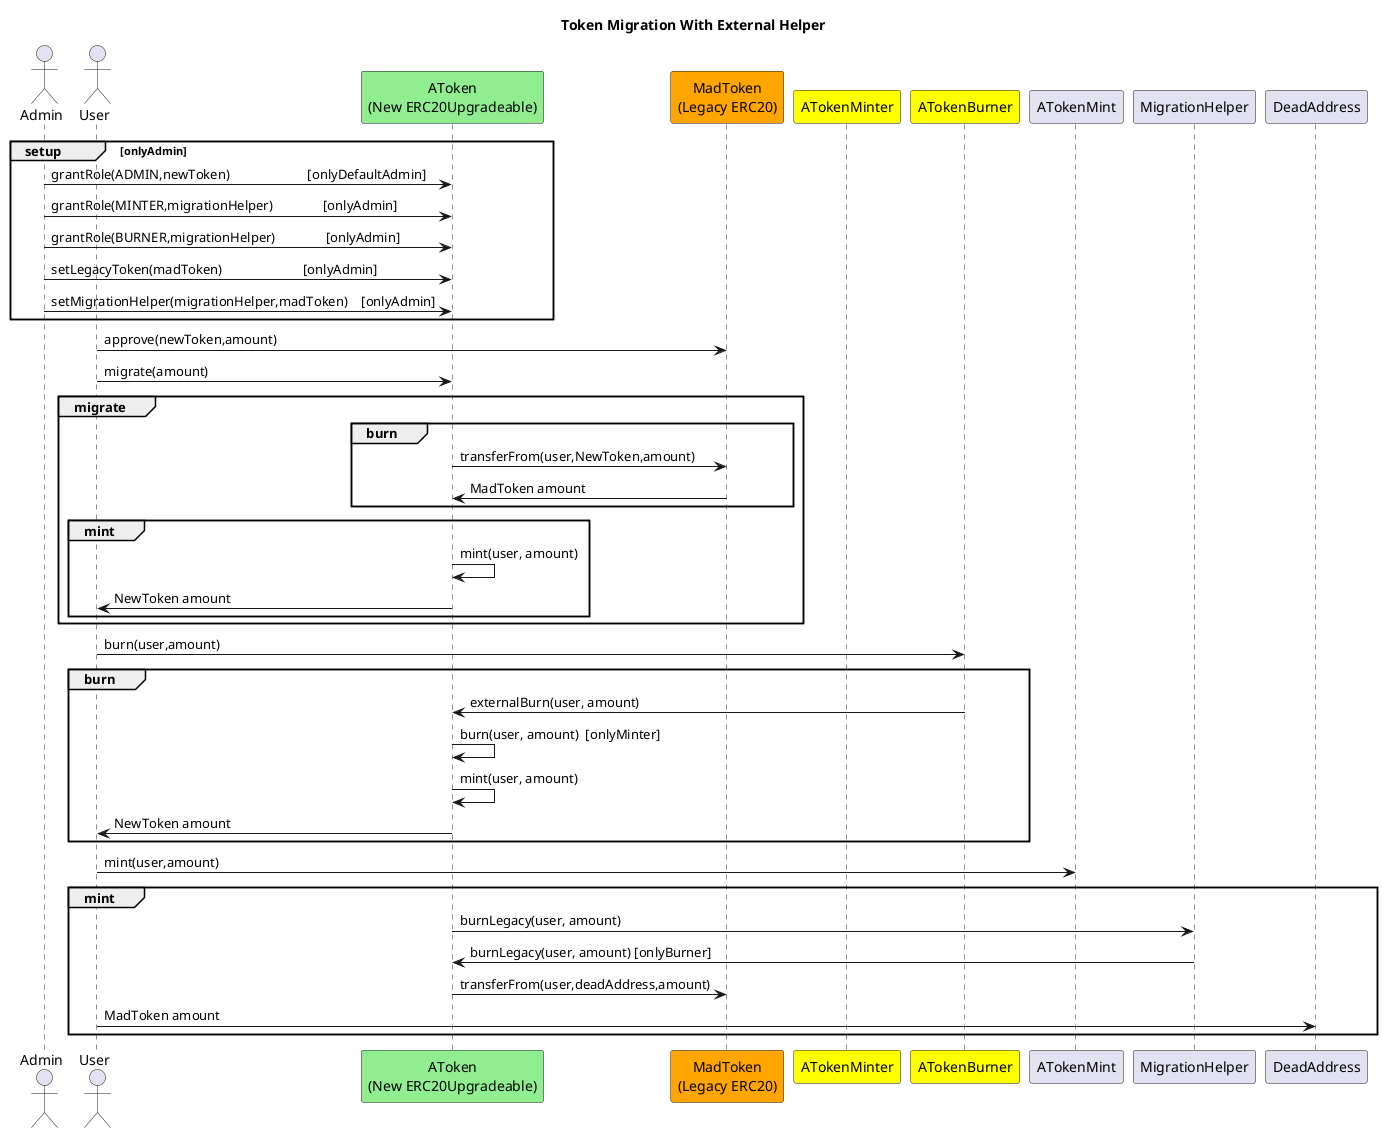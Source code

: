 @startuml name
Actor Admin
Actor User
' Participant "MadnetFactory" as MadnetFactory #lightgreen
Participant "AToken\n(New ERC20Upgradeable)" as NewToken #lightgreen
Participant "MadToken\n(Legacy ERC20)" as MadToken #orange
Participant ATokenMinter #yellow
Participant ATokenBurner #yellow
title Token Migration With External Helper

group setup    [onlyAdmin]
    Admin -> NewToken : grantRole(ADMIN,newToken)                       [onlyDefaultAdmin]
    Admin -> NewToken : grantRole(MINTER,migrationHelper)               [onlyAdmin]
    Admin -> NewToken : grantRole(BURNER,migrationHelper)               [onlyAdmin]
    Admin -> NewToken : setLegacyToken(madToken)                        [onlyAdmin]
    Admin -> NewToken : setMigrationHelper(migrationHelper,madToken)    [onlyAdmin]
end
User -> MadToken : approve(newToken,amount)
User -> NewToken : migrate(amount)
group migrate
    group burn       
        NewToken -> MadToken : transferFrom(user,NewToken,amount)
        MadToken -> NewToken: MadToken amount
    end
    group mint        
        NewToken -> NewToken : mint(user, amount)
        NewToken -> User: NewToken amount
    end
end
User -> ATokenBurner : burn(user,amount)

    group burn       
        ATokenBurner -> NewToken : externalBurn(user, amount) 
        NewToken -> NewToken : burn(user, amount)  [onlyMinter]
        NewToken -> NewToken : mint(user, amount)
        NewToken -> User: NewToken amount
    end
User -> ATokenMint : mint(user,amount)
    group mint        
        NewToken -> MigrationHelper : burnLegacy(user, amount) 
        MigrationHelper -> NewToken : burnLegacy(user, amount) [onlyBurner]
        NewToken -> MadToken : transferFrom(user,deadAddress,amount)
        User -> DeadAddress: MadToken amount
    end
@enduml


